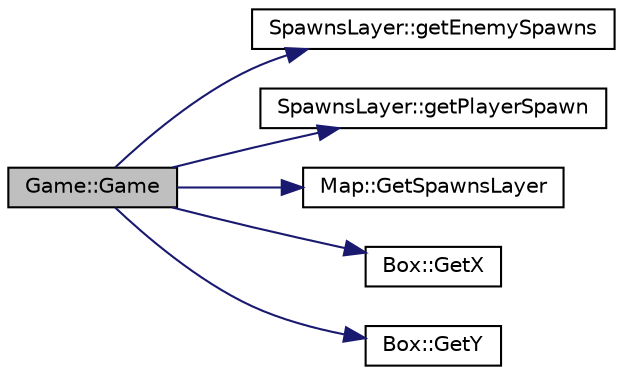 digraph "Game::Game"
{
 // LATEX_PDF_SIZE
  bgcolor="transparent";
  edge [fontname="Helvetica",fontsize="10",labelfontname="Helvetica",labelfontsize="10"];
  node [fontname="Helvetica",fontsize="10",shape=record];
  rankdir="LR";
  Node1 [label="Game::Game",height=0.2,width=0.4,color="black", fillcolor="grey75", style="filled", fontcolor="black",tooltip=" "];
  Node1 -> Node2 [color="midnightblue",fontsize="10",style="solid",fontname="Helvetica"];
  Node2 [label="SpawnsLayer::getEnemySpawns",height=0.2,width=0.4,color="black",URL="$classSpawnsLayer.html#a9d63a4d81b48d534b9bec9a5857fae34",tooltip="Fonction permettant de récupérer les SpawnPoint des Ennemy."];
  Node1 -> Node3 [color="midnightblue",fontsize="10",style="solid",fontname="Helvetica"];
  Node3 [label="SpawnsLayer::getPlayerSpawn",height=0.2,width=0.4,color="black",URL="$classSpawnsLayer.html#a59fe362bf99c208d7dfa6b742b4a2683",tooltip="Fonction permettant de récupérer le SpawnPoint du joueur."];
  Node1 -> Node4 [color="midnightblue",fontsize="10",style="solid",fontname="Helvetica"];
  Node4 [label="Map::GetSpawnsLayer",height=0.2,width=0.4,color="black",URL="$classMap.html#a6ba6c1b6d64086a8912dc329fec10336",tooltip="Retourne spawnsLayers."];
  Node1 -> Node5 [color="midnightblue",fontsize="10",style="solid",fontname="Helvetica"];
  Node5 [label="Box::GetX",height=0.2,width=0.4,color="black",URL="$classBox.html#ade06873a13d2d1df5eb5d2cfc2a16d29",tooltip="Retourne x."];
  Node1 -> Node6 [color="midnightblue",fontsize="10",style="solid",fontname="Helvetica"];
  Node6 [label="Box::GetY",height=0.2,width=0.4,color="black",URL="$classBox.html#af86b090508898469761c0d61c8230133",tooltip="Retourne y."];
}
